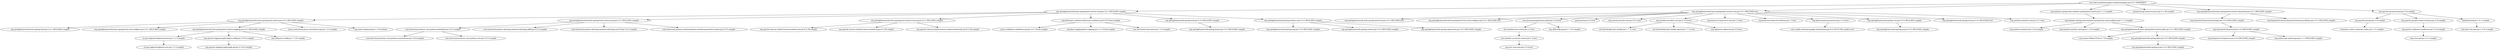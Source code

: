digraph ZeroWdd__studentmanager {
	"com.wdd.studentmanager:studentmanager:jar:0.0.1-SNAPSHOT" -> "org.springframework.boot:spring-boot-starter-web:jar:2.0.1.RELEASE:compile" ; 
	"com.wdd.studentmanager:studentmanager:jar:0.0.1-SNAPSHOT" -> "org.springframework.boot:spring-boot-starter-test:jar:2.0.1.RELEASE:test" ; 
	"com.wdd.studentmanager:studentmanager:jar:0.0.1-SNAPSHOT" -> "org.mybatis.spring.boot:mybatis-spring-boot-starter:jar:1.1.1:compile" ; 
	"com.wdd.studentmanager:studentmanager:jar:0.0.1-SNAPSHOT" -> "mysql:mysql-connector-java:jar:5.1.46:compile" ; 
	"com.wdd.studentmanager:studentmanager:jar:0.0.1-SNAPSHOT" -> "org.springframework.boot:spring-boot-starter-thymeleaf:jar:2.0.1.RELEASE:compile" ; 
	"com.wdd.studentmanager:studentmanager:jar:0.0.1-SNAPSHOT" -> "org.apache.poi:poi-ooxml:jar:3.9:compile" ; 
	"org.springframework.boot:spring-boot-starter-web:jar:2.0.1.RELEASE:compile" -> "org.springframework.boot:spring-boot-starter:jar:2.0.1.RELEASE:compile" ; 
	"org.springframework.boot:spring-boot-starter-web:jar:2.0.1.RELEASE:compile" -> "org.springframework.boot:spring-boot-starter-json:jar:2.0.1.RELEASE:compile" ; 
	"org.springframework.boot:spring-boot-starter-web:jar:2.0.1.RELEASE:compile" -> "org.springframework.boot:spring-boot-starter-tomcat:jar:2.0.1.RELEASE:compile" ; 
	"org.springframework.boot:spring-boot-starter-web:jar:2.0.1.RELEASE:compile" -> "org.hibernate.validator:hibernate-validator:jar:6.0.9.Final:compile" ; 
	"org.springframework.boot:spring-boot-starter-web:jar:2.0.1.RELEASE:compile" -> "org.springframework:spring-web:jar:5.0.5.RELEASE:compile" ; 
	"org.springframework.boot:spring-boot-starter-web:jar:2.0.1.RELEASE:compile" -> "org.springframework:spring-webmvc:jar:5.0.5.RELEASE:compile" ; 
	"org.springframework.boot:spring-boot-starter:jar:2.0.1.RELEASE:compile" -> "org.springframework.boot:spring-boot:jar:2.0.1.RELEASE:compile" ; 
	"org.springframework.boot:spring-boot-starter:jar:2.0.1.RELEASE:compile" -> "org.springframework.boot:spring-boot-autoconfigure:jar:2.0.1.RELEASE:compile" ; 
	"org.springframework.boot:spring-boot-starter:jar:2.0.1.RELEASE:compile" -> "org.springframework.boot:spring-boot-starter-logging:jar:2.0.1.RELEASE:compile" ; 
	"org.springframework.boot:spring-boot-starter:jar:2.0.1.RELEASE:compile" -> "javax.annotation:javax.annotation-api:jar:1.3.2:compile" ; 
	"org.springframework.boot:spring-boot-starter:jar:2.0.1.RELEASE:compile" -> "org.yaml:snakeyaml:jar:1.19:runtime" ; 
	"org.springframework.boot:spring-boot-starter-logging:jar:2.0.1.RELEASE:compile" -> "ch.qos.logback:logback-classic:jar:1.2.3:compile" ; 
	"org.springframework.boot:spring-boot-starter-logging:jar:2.0.1.RELEASE:compile" -> "org.apache.logging.log4j:log4j-to-slf4j:jar:2.10.0:compile" ; 
	"org.springframework.boot:spring-boot-starter-logging:jar:2.0.1.RELEASE:compile" -> "org.slf4j:jul-to-slf4j:jar:1.7.25:compile" ; 
	"ch.qos.logback:logback-classic:jar:1.2.3:compile" -> "ch.qos.logback:logback-core:jar:1.2.3:compile" ; 
	"org.apache.logging.log4j:log4j-to-slf4j:jar:2.10.0:compile" -> "org.apache.logging.log4j:log4j-api:jar:2.10.0:compile" ; 
	"org.springframework.boot:spring-boot-starter-json:jar:2.0.1.RELEASE:compile" -> "com.fasterxml.jackson.core:jackson-databind:jar:2.9.5:compile" ; 
	"org.springframework.boot:spring-boot-starter-json:jar:2.0.1.RELEASE:compile" -> "com.fasterxml.jackson.datatype:jackson-datatype-jdk8:jar:2.9.5:compile" ; 
	"org.springframework.boot:spring-boot-starter-json:jar:2.0.1.RELEASE:compile" -> "com.fasterxml.jackson.datatype:jackson-datatype-jsr310:jar:2.9.5:compile" ; 
	"org.springframework.boot:spring-boot-starter-json:jar:2.0.1.RELEASE:compile" -> "com.fasterxml.jackson.module:jackson-module-parameter-names:jar:2.9.5:compile" ; 
	"com.fasterxml.jackson.core:jackson-databind:jar:2.9.5:compile" -> "com.fasterxml.jackson.core:jackson-annotations:jar:2.9.0:compile" ; 
	"com.fasterxml.jackson.core:jackson-databind:jar:2.9.5:compile" -> "com.fasterxml.jackson.core:jackson-core:jar:2.9.5:compile" ; 
	"org.springframework.boot:spring-boot-starter-tomcat:jar:2.0.1.RELEASE:compile" -> "org.apache.tomcat.embed:tomcat-embed-core:jar:8.5.29:compile" ; 
	"org.springframework.boot:spring-boot-starter-tomcat:jar:2.0.1.RELEASE:compile" -> "org.apache.tomcat.embed:tomcat-embed-el:jar:8.5.29:compile" ; 
	"org.springframework.boot:spring-boot-starter-tomcat:jar:2.0.1.RELEASE:compile" -> "org.apache.tomcat.embed:tomcat-embed-websocket:jar:8.5.29:compile" ; 
	"org.hibernate.validator:hibernate-validator:jar:6.0.9.Final:compile" -> "javax.validation:validation-api:jar:2.0.1.Final:compile" ; 
	"org.hibernate.validator:hibernate-validator:jar:6.0.9.Final:compile" -> "org.jboss.logging:jboss-logging:jar:3.3.2.Final:compile" ; 
	"org.hibernate.validator:hibernate-validator:jar:6.0.9.Final:compile" -> "com.fasterxml:classmate:jar:1.3.4:compile" ; 
	"org.springframework:spring-web:jar:5.0.5.RELEASE:compile" -> "org.springframework:spring-beans:jar:5.0.5.RELEASE:compile" ; 
	"org.springframework:spring-webmvc:jar:5.0.5.RELEASE:compile" -> "org.springframework:spring-aop:jar:5.0.5.RELEASE:compile" ; 
	"org.springframework:spring-webmvc:jar:5.0.5.RELEASE:compile" -> "org.springframework:spring-context:jar:5.0.5.RELEASE:compile" ; 
	"org.springframework:spring-webmvc:jar:5.0.5.RELEASE:compile" -> "org.springframework:spring-expression:jar:5.0.5.RELEASE:compile" ; 
	"org.springframework.boot:spring-boot-starter-test:jar:2.0.1.RELEASE:test" -> "org.springframework.boot:spring-boot-test:jar:2.0.1.RELEASE:test" ; 
	"org.springframework.boot:spring-boot-starter-test:jar:2.0.1.RELEASE:test" -> "org.springframework.boot:spring-boot-test-autoconfigure:jar:2.0.1.RELEASE:test" ; 
	"org.springframework.boot:spring-boot-starter-test:jar:2.0.1.RELEASE:test" -> "com.jayway.jsonpath:json-path:jar:2.4.0:test" ; 
	"org.springframework.boot:spring-boot-starter-test:jar:2.0.1.RELEASE:test" -> "junit:junit:jar:4.12:test" ; 
	"org.springframework.boot:spring-boot-starter-test:jar:2.0.1.RELEASE:test" -> "org.assertj:assertj-core:jar:3.9.1:test" ; 
	"org.springframework.boot:spring-boot-starter-test:jar:2.0.1.RELEASE:test" -> "org.mockito:mockito-core:jar:2.15.0:test" ; 
	"org.springframework.boot:spring-boot-starter-test:jar:2.0.1.RELEASE:test" -> "org.hamcrest:hamcrest-core:jar:1.3:test" ; 
	"org.springframework.boot:spring-boot-starter-test:jar:2.0.1.RELEASE:test" -> "org.hamcrest:hamcrest-library:jar:1.3:test" ; 
	"org.springframework.boot:spring-boot-starter-test:jar:2.0.1.RELEASE:test" -> "org.skyscreamer:jsonassert:jar:1.5.0:test" ; 
	"org.springframework.boot:spring-boot-starter-test:jar:2.0.1.RELEASE:test" -> "org.springframework:spring-core:jar:5.0.5.RELEASE:compile" ; 
	"org.springframework.boot:spring-boot-starter-test:jar:2.0.1.RELEASE:test" -> "org.springframework:spring-test:jar:5.0.5.RELEASE:test" ; 
	"org.springframework.boot:spring-boot-starter-test:jar:2.0.1.RELEASE:test" -> "org.xmlunit:xmlunit-core:jar:2.5.1:test" ; 
	"com.jayway.jsonpath:json-path:jar:2.4.0:test" -> "net.minidev:json-smart:jar:2.3:test" ; 
	"com.jayway.jsonpath:json-path:jar:2.4.0:test" -> "org.slf4j:slf4j-api:jar:1.7.25:compile" ; 
	"net.minidev:json-smart:jar:2.3:test" -> "net.minidev:accessors-smart:jar:1.2:test" ; 
	"net.minidev:accessors-smart:jar:1.2:test" -> "org.ow2.asm:asm:jar:5.0.4:test" ; 
	"org.mockito:mockito-core:jar:2.15.0:test" -> "net.bytebuddy:byte-buddy:jar:1.7.11:test" ; 
	"org.mockito:mockito-core:jar:2.15.0:test" -> "net.bytebuddy:byte-buddy-agent:jar:1.7.11:test" ; 
	"org.mockito:mockito-core:jar:2.15.0:test" -> "org.objenesis:objenesis:jar:2.6:test" ; 
	"org.skyscreamer:jsonassert:jar:1.5.0:test" -> "com.vaadin.external.google:android-json:jar:0.0.20131108.vaadin1:test" ; 
	"org.springframework:spring-core:jar:5.0.5.RELEASE:compile" -> "org.springframework:spring-jcl:jar:5.0.5.RELEASE:compile" ; 
	"org.mybatis.spring.boot:mybatis-spring-boot-starter:jar:1.1.1:compile" -> "org.mybatis.spring.boot:mybatis-spring-boot-autoconfigure:jar:1.1.1:compile" ; 
	"org.mybatis.spring.boot:mybatis-spring-boot-autoconfigure:jar:1.1.1:compile" -> "org.mybatis:mybatis:jar:3.4.0:compile" ; 
	"org.mybatis.spring.boot:mybatis-spring-boot-autoconfigure:jar:1.1.1:compile" -> "org.mybatis:mybatis-spring:jar:1.3.0:compile" ; 
	"org.mybatis.spring.boot:mybatis-spring-boot-autoconfigure:jar:1.1.1:compile" -> "org.springframework.boot:spring-boot-starter-jdbc:jar:2.0.1.RELEASE:compile" ; 
	"org.springframework.boot:spring-boot-starter-jdbc:jar:2.0.1.RELEASE:compile" -> "com.zaxxer:HikariCP:jar:2.7.8:compile" ; 
	"org.springframework.boot:spring-boot-starter-jdbc:jar:2.0.1.RELEASE:compile" -> "org.springframework:spring-jdbc:jar:5.0.5.RELEASE:compile" ; 
	"org.springframework:spring-jdbc:jar:5.0.5.RELEASE:compile" -> "org.springframework:spring-tx:jar:5.0.5.RELEASE:compile" ; 
	"org.springframework.boot:spring-boot-starter-thymeleaf:jar:2.0.1.RELEASE:compile" -> "org.thymeleaf:thymeleaf-spring5:jar:3.0.9.RELEASE:compile" ; 
	"org.springframework.boot:spring-boot-starter-thymeleaf:jar:2.0.1.RELEASE:compile" -> "org.thymeleaf.extras:thymeleaf-extras-java8time:jar:3.0.1.RELEASE:compile" ; 
	"org.thymeleaf:thymeleaf-spring5:jar:3.0.9.RELEASE:compile" -> "org.thymeleaf:thymeleaf:jar:3.0.9.RELEASE:compile" ; 
	"org.thymeleaf:thymeleaf:jar:3.0.9.RELEASE:compile" -> "org.attoparser:attoparser:jar:2.0.4.RELEASE:compile" ; 
	"org.thymeleaf:thymeleaf:jar:3.0.9.RELEASE:compile" -> "org.unbescape:unbescape:jar:1.1.5.RELEASE:compile" ; 
	"org.apache.poi:poi-ooxml:jar:3.9:compile" -> "org.apache.poi:poi:jar:3.9:compile" ; 
	"org.apache.poi:poi-ooxml:jar:3.9:compile" -> "org.apache.poi:poi-ooxml-schemas:jar:3.9:compile" ; 
	"org.apache.poi:poi-ooxml:jar:3.9:compile" -> "dom4j:dom4j:jar:1.6.1:compile" ; 
	"org.apache.poi:poi:jar:3.9:compile" -> "commons-codec:commons-codec:jar:1.11:compile" ; 
	"org.apache.poi:poi-ooxml-schemas:jar:3.9:compile" -> "org.apache.xmlbeans:xmlbeans:jar:2.3.0:compile" ; 
	"org.apache.xmlbeans:xmlbeans:jar:2.3.0:compile" -> "stax:stax-api:jar:1.0.1:compile" ; 
	"dom4j:dom4j:jar:1.6.1:compile" -> "xml-apis:xml-apis:jar:1.4.01:compile" ; 
}
